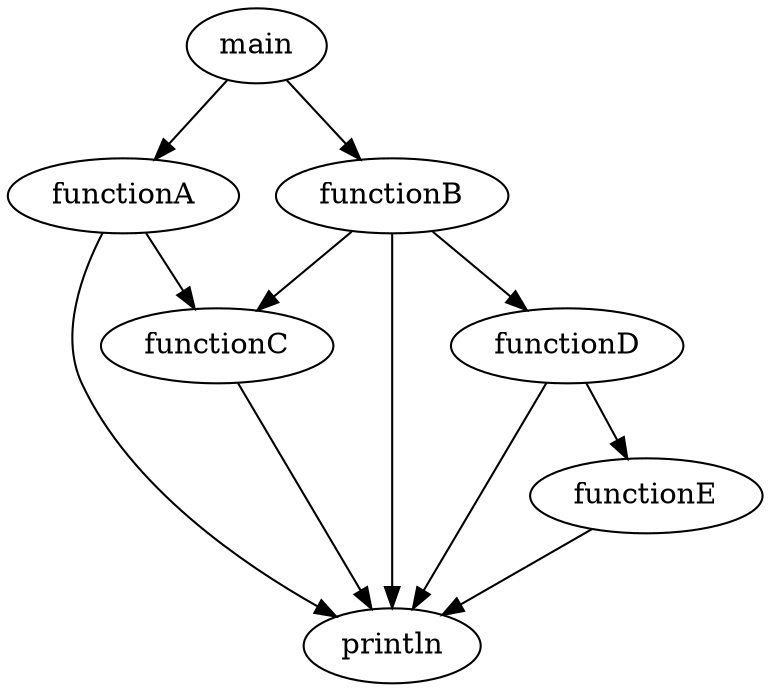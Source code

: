 digraph CallGraph {
  "main" -> "functionA";
  "main" -> "functionB";
  "functionA" -> "println";
  "functionA" -> "functionC";
  "functionB" -> "println";
  "functionB" -> "functionC";
  "functionB" -> "functionD";
  "functionC" -> "println";
  "functionD" -> "println";
  "functionD" -> "functionE";
  "functionE" -> "println";
}